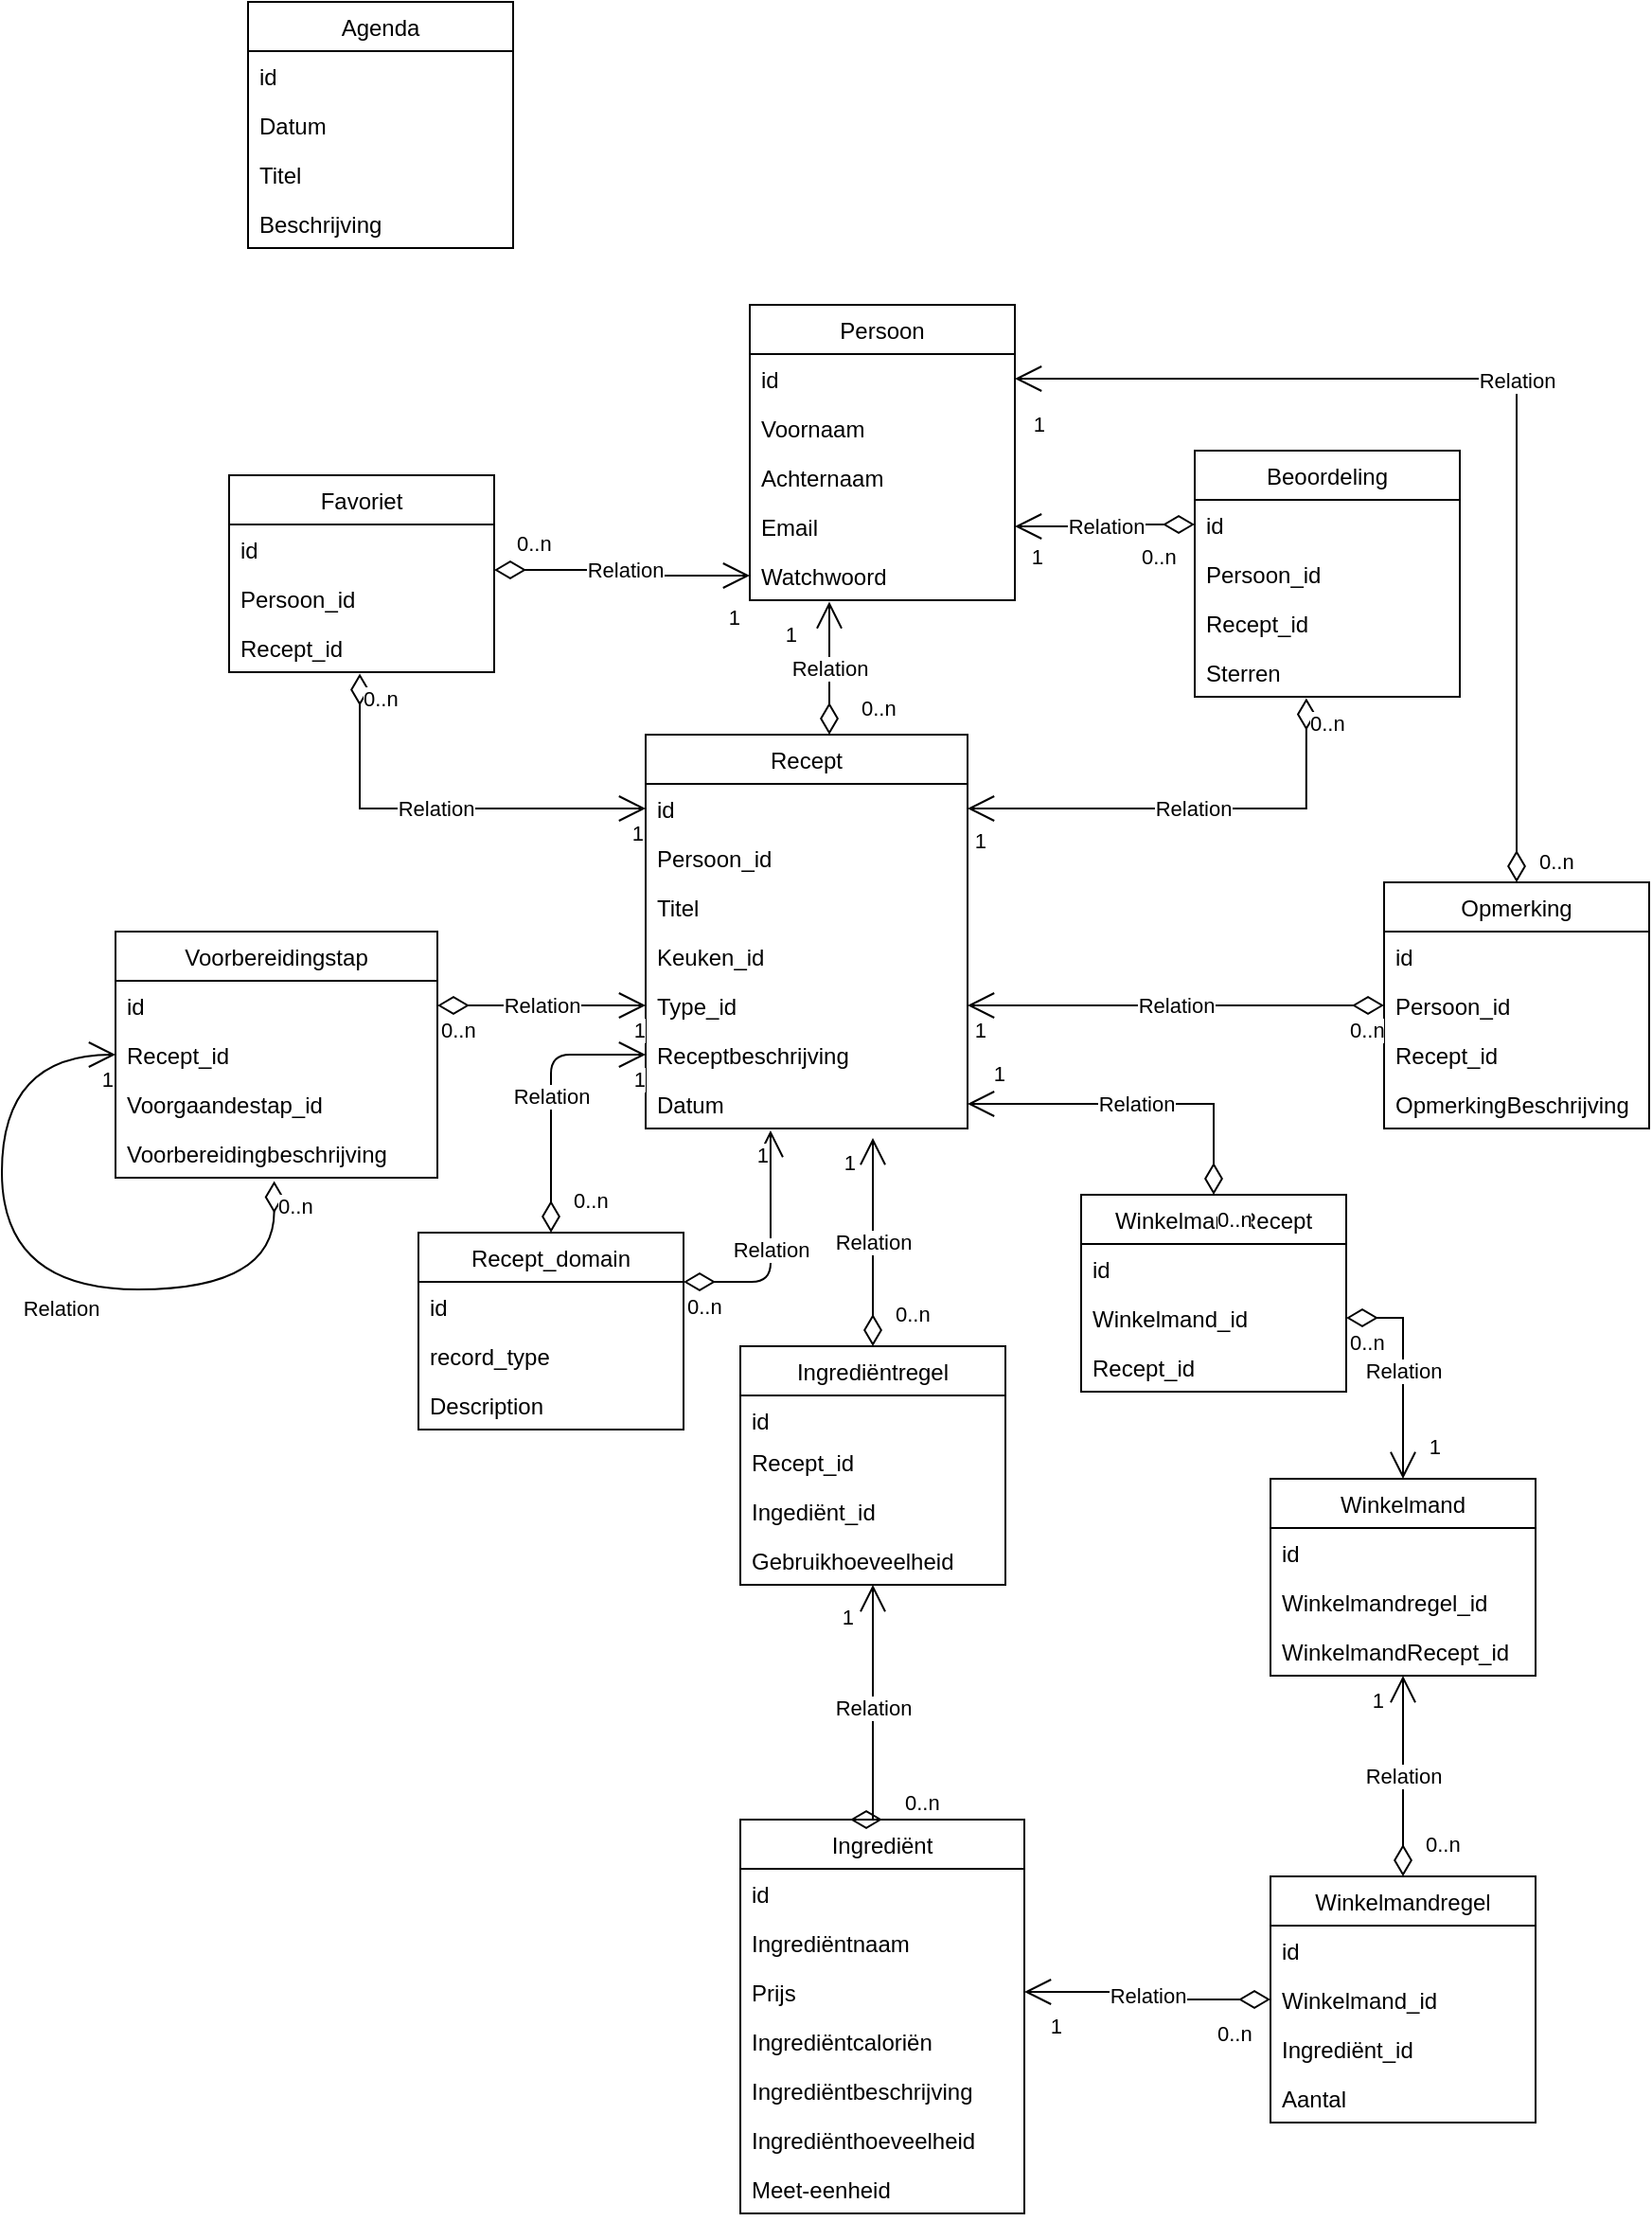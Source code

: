 <mxfile>
    <diagram id="TG9gh6BMndL7zRunYh2I" name="Page-1">
        <mxGraphModel dx="1682" dy="1671" grid="1" gridSize="10" guides="1" tooltips="1" connect="1" arrows="1" fold="1" page="1" pageScale="1" pageWidth="850" pageHeight="1100" background="none" math="0" shadow="0">
            <root>
                <mxCell id="0"/>
                <mxCell id="1" parent="0"/>
                <mxCell id="20" value="Recept" style="swimlane;fontStyle=0;childLayout=stackLayout;horizontal=1;startSize=26;fillColor=none;horizontalStack=0;resizeParent=1;resizeParentMax=0;resizeLast=0;collapsible=1;marginBottom=0;rounded=0;" parent="1" vertex="1">
                    <mxGeometry x="250" y="187" width="170" height="208" as="geometry"/>
                </mxCell>
                <mxCell id="59" value="id" style="text;strokeColor=none;fillColor=none;align=left;verticalAlign=top;spacingLeft=4;spacingRight=4;overflow=hidden;rotatable=0;points=[[0,0.5],[1,0.5]];portConstraint=eastwest;rounded=0;" parent="20" vertex="1">
                    <mxGeometry y="26" width="170" height="26" as="geometry"/>
                </mxCell>
                <mxCell id="64" value="Persoon_id" style="text;strokeColor=none;fillColor=none;align=left;verticalAlign=top;spacingLeft=4;spacingRight=4;overflow=hidden;rotatable=0;points=[[0,0.5],[1,0.5]];portConstraint=eastwest;rounded=0;" parent="20" vertex="1">
                    <mxGeometry y="52" width="170" height="26" as="geometry"/>
                </mxCell>
                <mxCell id="21" value="Titel" style="text;strokeColor=none;fillColor=none;align=left;verticalAlign=top;spacingLeft=4;spacingRight=4;overflow=hidden;rotatable=0;points=[[0,0.5],[1,0.5]];portConstraint=eastwest;rounded=0;" parent="20" vertex="1">
                    <mxGeometry y="78" width="170" height="26" as="geometry"/>
                </mxCell>
                <mxCell id="22" value="Keuken_id" style="text;strokeColor=none;fillColor=none;align=left;verticalAlign=top;spacingLeft=4;spacingRight=4;overflow=hidden;rotatable=0;points=[[0,0.5],[1,0.5]];portConstraint=eastwest;rounded=0;" parent="20" vertex="1">
                    <mxGeometry y="104" width="170" height="26" as="geometry"/>
                </mxCell>
                <mxCell id="23" value="Type_id" style="text;strokeColor=none;fillColor=none;align=left;verticalAlign=top;spacingLeft=4;spacingRight=4;overflow=hidden;rotatable=0;points=[[0,0.5],[1,0.5]];portConstraint=eastwest;rounded=0;" parent="20" vertex="1">
                    <mxGeometry y="130" width="170" height="26" as="geometry"/>
                </mxCell>
                <mxCell id="24" value="Receptbeschrijving" style="text;strokeColor=none;fillColor=none;align=left;verticalAlign=top;spacingLeft=4;spacingRight=4;overflow=hidden;rotatable=0;points=[[0,0.5],[1,0.5]];portConstraint=eastwest;rounded=0;" parent="20" vertex="1">
                    <mxGeometry y="156" width="170" height="26" as="geometry"/>
                </mxCell>
                <mxCell id="87" value="Datum" style="text;strokeColor=none;fillColor=none;align=left;verticalAlign=top;spacingLeft=4;spacingRight=4;overflow=hidden;rotatable=0;points=[[0,0.5],[1,0.5]];portConstraint=eastwest;rounded=0;" parent="20" vertex="1">
                    <mxGeometry y="182" width="170" height="26" as="geometry"/>
                </mxCell>
                <mxCell id="55" value="Agenda" style="swimlane;fontStyle=0;childLayout=stackLayout;horizontal=1;startSize=26;fillColor=none;horizontalStack=0;resizeParent=1;resizeParentMax=0;resizeLast=0;collapsible=1;marginBottom=0;rounded=0;" parent="1" vertex="1">
                    <mxGeometry x="40" y="-200" width="140" height="130" as="geometry"/>
                </mxCell>
                <mxCell id="76" value="id&#10;" style="text;strokeColor=none;fillColor=none;align=left;verticalAlign=top;spacingLeft=4;spacingRight=4;overflow=hidden;rotatable=0;points=[[0,0.5],[1,0.5]];portConstraint=eastwest;rounded=0;" parent="55" vertex="1">
                    <mxGeometry y="26" width="140" height="26" as="geometry"/>
                </mxCell>
                <mxCell id="56" value="Datum" style="text;strokeColor=none;fillColor=none;align=left;verticalAlign=top;spacingLeft=4;spacingRight=4;overflow=hidden;rotatable=0;points=[[0,0.5],[1,0.5]];portConstraint=eastwest;rounded=0;" parent="55" vertex="1">
                    <mxGeometry y="52" width="140" height="26" as="geometry"/>
                </mxCell>
                <mxCell id="57" value="Titel" style="text;strokeColor=none;fillColor=none;align=left;verticalAlign=top;spacingLeft=4;spacingRight=4;overflow=hidden;rotatable=0;points=[[0,0.5],[1,0.5]];portConstraint=eastwest;rounded=0;" parent="55" vertex="1">
                    <mxGeometry y="78" width="140" height="26" as="geometry"/>
                </mxCell>
                <mxCell id="58" value="Beschrijving" style="text;strokeColor=none;fillColor=none;align=left;verticalAlign=top;spacingLeft=4;spacingRight=4;overflow=hidden;rotatable=0;points=[[0,0.5],[1,0.5]];portConstraint=eastwest;rounded=0;" parent="55" vertex="1">
                    <mxGeometry y="104" width="140" height="26" as="geometry"/>
                </mxCell>
                <mxCell id="70" value="Persoon" style="swimlane;fontStyle=0;childLayout=stackLayout;horizontal=1;startSize=26;fillColor=none;horizontalStack=0;resizeParent=1;resizeParentMax=0;resizeLast=0;collapsible=1;marginBottom=0;rounded=0;" parent="1" vertex="1">
                    <mxGeometry x="305" y="-40" width="140" height="156" as="geometry"/>
                </mxCell>
                <mxCell id="71" value="id" style="text;strokeColor=none;fillColor=none;align=left;verticalAlign=top;spacingLeft=4;spacingRight=4;overflow=hidden;rotatable=0;points=[[0,0.5],[1,0.5]];portConstraint=eastwest;rounded=0;" parent="70" vertex="1">
                    <mxGeometry y="26" width="140" height="26" as="geometry"/>
                </mxCell>
                <mxCell id="72" value="Voornaam" style="text;strokeColor=none;fillColor=none;align=left;verticalAlign=top;spacingLeft=4;spacingRight=4;overflow=hidden;rotatable=0;points=[[0,0.5],[1,0.5]];portConstraint=eastwest;rounded=0;" parent="70" vertex="1">
                    <mxGeometry y="52" width="140" height="26" as="geometry"/>
                </mxCell>
                <mxCell id="73" value="Achternaam" style="text;strokeColor=none;fillColor=none;align=left;verticalAlign=top;spacingLeft=4;spacingRight=4;overflow=hidden;rotatable=0;points=[[0,0.5],[1,0.5]];portConstraint=eastwest;rounded=0;" parent="70" vertex="1">
                    <mxGeometry y="78" width="140" height="26" as="geometry"/>
                </mxCell>
                <mxCell id="74" value="Email" style="text;strokeColor=none;fillColor=none;align=left;verticalAlign=top;spacingLeft=4;spacingRight=4;overflow=hidden;rotatable=0;points=[[0,0.5],[1,0.5]];portConstraint=eastwest;rounded=0;" parent="70" vertex="1">
                    <mxGeometry y="104" width="140" height="26" as="geometry"/>
                </mxCell>
                <mxCell id="75" value="Watchwoord" style="text;strokeColor=none;fillColor=none;align=left;verticalAlign=top;spacingLeft=4;spacingRight=4;overflow=hidden;rotatable=0;points=[[0,0.5],[1,0.5]];portConstraint=eastwest;rounded=0;" parent="70" vertex="1">
                    <mxGeometry y="130" width="140" height="26" as="geometry"/>
                </mxCell>
                <mxCell id="77" value="Opmerking" style="swimlane;fontStyle=0;childLayout=stackLayout;horizontal=1;startSize=26;fillColor=none;horizontalStack=0;resizeParent=1;resizeParentMax=0;resizeLast=0;collapsible=1;marginBottom=0;rounded=0;" parent="1" vertex="1">
                    <mxGeometry x="640" y="265" width="140" height="130" as="geometry"/>
                </mxCell>
                <mxCell id="78" value="id" style="text;strokeColor=none;fillColor=none;align=left;verticalAlign=top;spacingLeft=4;spacingRight=4;overflow=hidden;rotatable=0;points=[[0,0.5],[1,0.5]];portConstraint=eastwest;rounded=0;" parent="77" vertex="1">
                    <mxGeometry y="26" width="140" height="26" as="geometry"/>
                </mxCell>
                <mxCell id="79" value="Persoon_id" style="text;align=left;verticalAlign=top;spacingLeft=4;spacingRight=4;overflow=hidden;rotatable=0;points=[[0,0.5],[1,0.5]];portConstraint=eastwest;rounded=0;" parent="77" vertex="1">
                    <mxGeometry y="52" width="140" height="26" as="geometry"/>
                </mxCell>
                <mxCell id="111" value="Recept_id" style="text;align=left;verticalAlign=top;spacingLeft=4;spacingRight=4;overflow=hidden;rotatable=0;points=[[0,0.5],[1,0.5]];portConstraint=eastwest;rounded=0;" parent="77" vertex="1">
                    <mxGeometry y="78" width="140" height="26" as="geometry"/>
                </mxCell>
                <mxCell id="80" value="OpmerkingBeschrijving" style="text;strokeColor=none;fillColor=none;align=left;verticalAlign=top;spacingLeft=4;spacingRight=4;overflow=hidden;rotatable=0;points=[[0,0.5],[1,0.5]];portConstraint=eastwest;rounded=0;" parent="77" vertex="1">
                    <mxGeometry y="104" width="140" height="26" as="geometry"/>
                </mxCell>
                <mxCell id="81" value="Relation" style="endArrow=open;html=1;endSize=12;startArrow=diamondThin;startSize=14;startFill=0;edgeStyle=orthogonalEdgeStyle;entryX=1;entryY=0.5;entryDx=0;entryDy=0;exitX=0;exitY=0.5;exitDx=0;exitDy=0;rounded=0;" parent="1" source="79" target="23" edge="1">
                    <mxGeometry relative="1" as="geometry">
                        <mxPoint x="520" y="667" as="sourcePoint"/>
                        <mxPoint x="500" y="460" as="targetPoint"/>
                    </mxGeometry>
                </mxCell>
                <mxCell id="82" value="0..n" style="edgeLabel;resizable=0;html=1;align=left;verticalAlign=top;rounded=0;" parent="81" connectable="0" vertex="1">
                    <mxGeometry x="-1" relative="1" as="geometry">
                        <mxPoint x="-20" as="offset"/>
                    </mxGeometry>
                </mxCell>
                <mxCell id="83" value="1" style="edgeLabel;resizable=0;html=1;align=right;verticalAlign=top;rounded=0;" parent="81" connectable="0" vertex="1">
                    <mxGeometry x="1" relative="1" as="geometry">
                        <mxPoint x="10" as="offset"/>
                    </mxGeometry>
                </mxCell>
                <mxCell id="93" value="Ingrediënt" style="swimlane;fontStyle=0;childLayout=stackLayout;horizontal=1;startSize=26;fillColor=none;horizontalStack=0;resizeParent=1;resizeParentMax=0;resizeLast=0;collapsible=1;marginBottom=0;rounded=0;" parent="1" vertex="1">
                    <mxGeometry x="300" y="760" width="150" height="208" as="geometry"/>
                </mxCell>
                <mxCell id="94" value="id" style="text;strokeColor=none;fillColor=none;align=left;verticalAlign=top;spacingLeft=4;spacingRight=4;overflow=hidden;rotatable=0;points=[[0,0.5],[1,0.5]];portConstraint=eastwest;rounded=0;" parent="93" vertex="1">
                    <mxGeometry y="26" width="150" height="26" as="geometry"/>
                </mxCell>
                <mxCell id="95" value="Ingrediëntnaam" style="text;strokeColor=none;fillColor=none;align=left;verticalAlign=top;spacingLeft=4;spacingRight=4;overflow=hidden;rotatable=0;points=[[0,0.5],[1,0.5]];portConstraint=eastwest;rounded=0;" parent="93" vertex="1">
                    <mxGeometry y="52" width="150" height="26" as="geometry"/>
                </mxCell>
                <mxCell id="96" value="Prijs" style="text;strokeColor=none;fillColor=none;align=left;verticalAlign=top;spacingLeft=4;spacingRight=4;overflow=hidden;rotatable=0;points=[[0,0.5],[1,0.5]];portConstraint=eastwest;rounded=0;" parent="93" vertex="1">
                    <mxGeometry y="78" width="150" height="26" as="geometry"/>
                </mxCell>
                <mxCell id="121" value="Ingrediëntcaloriën" style="text;strokeColor=none;fillColor=none;align=left;verticalAlign=top;spacingLeft=4;spacingRight=4;overflow=hidden;rotatable=0;points=[[0,0.5],[1,0.5]];portConstraint=eastwest;rounded=0;" parent="93" vertex="1">
                    <mxGeometry y="104" width="150" height="26" as="geometry"/>
                </mxCell>
                <mxCell id="122" value="Ingrediëntbeschrijving" style="text;strokeColor=none;fillColor=none;align=left;verticalAlign=top;spacingLeft=4;spacingRight=4;overflow=hidden;rotatable=0;points=[[0,0.5],[1,0.5]];portConstraint=eastwest;rounded=0;" parent="93" vertex="1">
                    <mxGeometry y="130" width="150" height="26" as="geometry"/>
                </mxCell>
                <mxCell id="143" value="Ingrediënthoeveelheid" style="text;strokeColor=none;fillColor=none;align=left;verticalAlign=top;spacingLeft=4;spacingRight=4;overflow=hidden;rotatable=0;points=[[0,0.5],[1,0.5]];portConstraint=eastwest;rounded=0;" parent="93" vertex="1">
                    <mxGeometry y="156" width="150" height="26" as="geometry"/>
                </mxCell>
                <mxCell id="144" value="Meet-eenheid" style="text;strokeColor=none;fillColor=none;align=left;verticalAlign=top;spacingLeft=4;spacingRight=4;overflow=hidden;rotatable=0;points=[[0,0.5],[1,0.5]];portConstraint=eastwest;rounded=0;" parent="93" vertex="1">
                    <mxGeometry y="182" width="150" height="26" as="geometry"/>
                </mxCell>
                <mxCell id="97" value="Ingrediëntregel" style="swimlane;fontStyle=0;childLayout=stackLayout;horizontal=1;startSize=26;fillColor=none;horizontalStack=0;resizeParent=1;resizeParentMax=0;resizeLast=0;collapsible=1;marginBottom=0;rounded=0;" parent="1" vertex="1">
                    <mxGeometry x="300" y="510" width="140" height="126" as="geometry"/>
                </mxCell>
                <mxCell id="98" value="id" style="text;strokeColor=none;fillColor=none;align=left;verticalAlign=top;spacingLeft=4;spacingRight=4;overflow=hidden;rotatable=0;points=[[0,0.5],[1,0.5]];portConstraint=eastwest;rounded=0;" parent="97" vertex="1">
                    <mxGeometry y="26" width="140" height="22" as="geometry"/>
                </mxCell>
                <mxCell id="99" value="Recept_id" style="text;strokeColor=none;fillColor=none;align=left;verticalAlign=top;spacingLeft=4;spacingRight=4;overflow=hidden;rotatable=0;points=[[0,0.5],[1,0.5]];portConstraint=eastwest;rounded=0;" parent="97" vertex="1">
                    <mxGeometry y="48" width="140" height="26" as="geometry"/>
                </mxCell>
                <mxCell id="100" value="Ingediënt_id" style="text;strokeColor=none;fillColor=none;align=left;verticalAlign=top;spacingLeft=4;spacingRight=4;overflow=hidden;rotatable=0;points=[[0,0.5],[1,0.5]];portConstraint=eastwest;rounded=0;" parent="97" vertex="1">
                    <mxGeometry y="74" width="140" height="26" as="geometry"/>
                </mxCell>
                <mxCell id="120" value="Gebruikhoeveelheid" style="text;strokeColor=none;fillColor=none;align=left;verticalAlign=top;spacingLeft=4;spacingRight=4;overflow=hidden;rotatable=0;points=[[0,0.5],[1,0.5]];portConstraint=eastwest;rounded=0;" parent="97" vertex="1">
                    <mxGeometry y="100" width="140" height="26" as="geometry"/>
                </mxCell>
                <mxCell id="108" value="Relation" style="endArrow=open;html=1;endSize=12;startArrow=diamondThin;startSize=14;startFill=0;edgeStyle=orthogonalEdgeStyle;exitX=0.5;exitY=0;exitDx=0;exitDy=0;entryX=1;entryY=0.5;entryDx=0;entryDy=0;rounded=0;" parent="1" source="77" target="71" edge="1">
                    <mxGeometry relative="1" as="geometry">
                        <mxPoint x="610" y="447" as="sourcePoint"/>
                        <mxPoint x="425" y="50" as="targetPoint"/>
                        <Array as="points">
                            <mxPoint x="710" y="-1"/>
                        </Array>
                    </mxGeometry>
                </mxCell>
                <mxCell id="109" value="0..n" style="edgeLabel;resizable=0;html=1;align=left;verticalAlign=top;rounded=0;" parent="108" connectable="0" vertex="1">
                    <mxGeometry x="-1" relative="1" as="geometry">
                        <mxPoint x="10" y="-24" as="offset"/>
                    </mxGeometry>
                </mxCell>
                <mxCell id="110" value="1" style="edgeLabel;resizable=0;html=1;align=right;verticalAlign=top;rounded=0;" parent="108" connectable="0" vertex="1">
                    <mxGeometry x="1" relative="1" as="geometry">
                        <mxPoint x="16" y="11" as="offset"/>
                    </mxGeometry>
                </mxCell>
                <mxCell id="112" value="Relation" style="endArrow=open;html=1;endSize=12;startArrow=diamondThin;startSize=14;startFill=0;edgeStyle=orthogonalEdgeStyle;exitX=0.5;exitY=0;exitDx=0;exitDy=0;rounded=0;" parent="1" source="97" edge="1">
                    <mxGeometry relative="1" as="geometry">
                        <mxPoint x="340" y="647" as="sourcePoint"/>
                        <mxPoint x="370" y="400" as="targetPoint"/>
                    </mxGeometry>
                </mxCell>
                <mxCell id="113" value="0..n" style="edgeLabel;resizable=0;html=1;align=left;verticalAlign=top;rounded=0;" parent="112" connectable="0" vertex="1">
                    <mxGeometry x="-1" relative="1" as="geometry">
                        <mxPoint x="10" y="-30" as="offset"/>
                    </mxGeometry>
                </mxCell>
                <mxCell id="114" value="1" style="edgeLabel;resizable=0;html=1;align=right;verticalAlign=top;rounded=0;" parent="112" connectable="0" vertex="1">
                    <mxGeometry x="1" relative="1" as="geometry">
                        <mxPoint x="-9" as="offset"/>
                    </mxGeometry>
                </mxCell>
                <mxCell id="123" value="Voorbereidingstap" style="swimlane;fontStyle=0;childLayout=stackLayout;horizontal=1;startSize=26;fillColor=none;horizontalStack=0;resizeParent=1;resizeParentMax=0;resizeLast=0;collapsible=1;marginBottom=0;rounded=0;" parent="1" vertex="1">
                    <mxGeometry x="-30" y="291" width="170" height="130" as="geometry"/>
                </mxCell>
                <mxCell id="124" value="id" style="text;strokeColor=none;fillColor=none;align=left;verticalAlign=top;spacingLeft=4;spacingRight=4;overflow=hidden;rotatable=0;points=[[0,0.5],[1,0.5]];portConstraint=eastwest;rounded=0;" parent="123" vertex="1">
                    <mxGeometry y="26" width="170" height="26" as="geometry"/>
                </mxCell>
                <mxCell id="125" value="Recept_id" style="text;strokeColor=none;fillColor=none;align=left;verticalAlign=top;spacingLeft=4;spacingRight=4;overflow=hidden;rotatable=0;points=[[0,0.5],[1,0.5]];portConstraint=eastwest;rounded=0;" parent="123" vertex="1">
                    <mxGeometry y="52" width="170" height="26" as="geometry"/>
                </mxCell>
                <mxCell id="126" value="Voorgaandestap_id" style="text;strokeColor=none;fillColor=none;align=left;verticalAlign=top;spacingLeft=4;spacingRight=4;overflow=hidden;rotatable=0;points=[[0,0.5],[1,0.5]];portConstraint=eastwest;rounded=0;" parent="123" vertex="1">
                    <mxGeometry y="78" width="170" height="26" as="geometry"/>
                </mxCell>
                <mxCell id="127" value="Voorbereidingbeschrijving" style="text;strokeColor=none;fillColor=none;align=left;verticalAlign=top;spacingLeft=4;spacingRight=4;overflow=hidden;rotatable=0;points=[[0,0.5],[1,0.5]];portConstraint=eastwest;rounded=0;" parent="123" vertex="1">
                    <mxGeometry y="104" width="170" height="26" as="geometry"/>
                </mxCell>
                <mxCell id="128" value="Relation" style="endArrow=open;html=1;endSize=12;startArrow=diamondThin;startSize=14;startFill=0;edgeStyle=orthogonalEdgeStyle;exitX=0.493;exitY=1.067;exitDx=0;exitDy=0;exitPerimeter=0;entryX=0;entryY=0.5;entryDx=0;entryDy=0;curved=1;rounded=0;" parent="123" source="127" target="125" edge="1">
                    <mxGeometry x="-0.115" y="10" relative="1" as="geometry">
                        <mxPoint x="70" y="210" as="sourcePoint"/>
                        <mxPoint x="20" y="170" as="targetPoint"/>
                        <Array as="points">
                            <mxPoint x="84" y="189"/>
                            <mxPoint x="-60" y="189"/>
                            <mxPoint x="-60" y="65"/>
                        </Array>
                        <mxPoint as="offset"/>
                    </mxGeometry>
                </mxCell>
                <mxCell id="129" value="0..n" style="edgeLabel;resizable=0;html=1;align=left;verticalAlign=top;rounded=0;" parent="128" connectable="0" vertex="1">
                    <mxGeometry x="-1" relative="1" as="geometry"/>
                </mxCell>
                <mxCell id="130" value="1" style="edgeLabel;resizable=0;html=1;align=right;verticalAlign=top;rounded=0;" parent="128" connectable="0" vertex="1">
                    <mxGeometry x="1" relative="1" as="geometry"/>
                </mxCell>
                <mxCell id="131" value="Relation" style="endArrow=open;html=1;endSize=12;startArrow=diamondThin;startSize=14;startFill=0;edgeStyle=orthogonalEdgeStyle;entryX=0;entryY=0.5;entryDx=0;entryDy=0;exitX=1;exitY=0.5;exitDx=0;exitDy=0;rounded=0;" parent="1" source="124" target="23" edge="1">
                    <mxGeometry relative="1" as="geometry">
                        <mxPoint x="180" y="330" as="sourcePoint"/>
                        <mxPoint x="180" y="600" as="targetPoint"/>
                        <Array as="points"/>
                    </mxGeometry>
                </mxCell>
                <mxCell id="132" value="0..n" style="edgeLabel;resizable=0;html=1;align=left;verticalAlign=top;rounded=0;" parent="131" connectable="0" vertex="1">
                    <mxGeometry x="-1" relative="1" as="geometry"/>
                </mxCell>
                <mxCell id="133" value="1" style="edgeLabel;resizable=0;html=1;align=right;verticalAlign=top;rounded=0;" parent="131" connectable="0" vertex="1">
                    <mxGeometry x="1" relative="1" as="geometry"/>
                </mxCell>
                <mxCell id="152" value="Favoriet" style="swimlane;fontStyle=0;childLayout=stackLayout;horizontal=1;startSize=26;fillColor=none;horizontalStack=0;resizeParent=1;resizeParentMax=0;resizeLast=0;collapsible=1;marginBottom=0;rounded=0;" parent="1" vertex="1">
                    <mxGeometry x="30" y="50" width="140" height="104" as="geometry"/>
                </mxCell>
                <mxCell id="153" value="id" style="text;strokeColor=none;fillColor=none;align=left;verticalAlign=top;spacingLeft=4;spacingRight=4;overflow=hidden;rotatable=0;points=[[0,0.5],[1,0.5]];portConstraint=eastwest;rounded=0;" parent="152" vertex="1">
                    <mxGeometry y="26" width="140" height="26" as="geometry"/>
                </mxCell>
                <mxCell id="154" value="Persoon_id" style="text;strokeColor=none;fillColor=none;align=left;verticalAlign=top;spacingLeft=4;spacingRight=4;overflow=hidden;rotatable=0;points=[[0,0.5],[1,0.5]];portConstraint=eastwest;rounded=0;" parent="152" vertex="1">
                    <mxGeometry y="52" width="140" height="26" as="geometry"/>
                </mxCell>
                <mxCell id="155" value="Recept_id" style="text;strokeColor=none;fillColor=none;align=left;verticalAlign=top;spacingLeft=4;spacingRight=4;overflow=hidden;rotatable=0;points=[[0,0.5],[1,0.5]];portConstraint=eastwest;rounded=0;" parent="152" vertex="1">
                    <mxGeometry y="78" width="140" height="26" as="geometry"/>
                </mxCell>
                <mxCell id="156" value="Relation" style="endArrow=open;html=1;endSize=12;startArrow=diamondThin;startSize=14;startFill=0;edgeStyle=orthogonalEdgeStyle;entryX=0;entryY=0.5;entryDx=0;entryDy=0;rounded=0;" parent="1" target="75" edge="1">
                    <mxGeometry relative="1" as="geometry">
                        <mxPoint x="170" y="100" as="sourcePoint"/>
                        <mxPoint x="210" y="150" as="targetPoint"/>
                        <Array as="points">
                            <mxPoint x="240" y="100"/>
                            <mxPoint x="240" y="103"/>
                        </Array>
                    </mxGeometry>
                </mxCell>
                <mxCell id="157" value="0..n" style="edgeLabel;resizable=0;html=1;align=left;verticalAlign=top;rounded=0;" parent="156" connectable="0" vertex="1">
                    <mxGeometry x="-1" relative="1" as="geometry">
                        <mxPoint x="10" y="-27" as="offset"/>
                    </mxGeometry>
                </mxCell>
                <mxCell id="158" value="1" style="edgeLabel;resizable=0;html=1;align=right;verticalAlign=top;rounded=0;" parent="156" connectable="0" vertex="1">
                    <mxGeometry x="1" relative="1" as="geometry">
                        <mxPoint x="-5" y="9" as="offset"/>
                    </mxGeometry>
                </mxCell>
                <mxCell id="164" value="Relation" style="endArrow=open;html=1;endSize=12;startArrow=diamondThin;startSize=14;startFill=0;edgeStyle=orthogonalEdgeStyle;entryX=0;entryY=0.5;entryDx=0;entryDy=0;exitX=0.493;exitY=1.029;exitDx=0;exitDy=0;exitPerimeter=0;rounded=0;" parent="1" source="155" target="59" edge="1">
                    <mxGeometry relative="1" as="geometry">
                        <mxPoint x="70" y="190" as="sourcePoint"/>
                        <mxPoint x="230" y="190" as="targetPoint"/>
                    </mxGeometry>
                </mxCell>
                <mxCell id="165" value="0..n" style="edgeLabel;resizable=0;html=1;align=left;verticalAlign=top;rounded=0;" parent="164" connectable="0" vertex="1">
                    <mxGeometry x="-1" relative="1" as="geometry"/>
                </mxCell>
                <mxCell id="166" value="1" style="edgeLabel;resizable=0;html=1;align=right;verticalAlign=top;rounded=0;" parent="164" connectable="0" vertex="1">
                    <mxGeometry x="1" relative="1" as="geometry"/>
                </mxCell>
                <mxCell id="167" value="Beoordeling" style="swimlane;fontStyle=0;childLayout=stackLayout;horizontal=1;startSize=26;fillColor=none;horizontalStack=0;resizeParent=1;resizeParentMax=0;resizeLast=0;collapsible=1;marginBottom=0;rounded=0;" parent="1" vertex="1">
                    <mxGeometry x="540" y="37" width="140" height="130" as="geometry"/>
                </mxCell>
                <mxCell id="168" value="id" style="text;strokeColor=none;fillColor=none;align=left;verticalAlign=top;spacingLeft=4;spacingRight=4;overflow=hidden;rotatable=0;points=[[0,0.5],[1,0.5]];portConstraint=eastwest;rounded=0;" parent="167" vertex="1">
                    <mxGeometry y="26" width="140" height="26" as="geometry"/>
                </mxCell>
                <mxCell id="169" value="Persoon_id" style="text;strokeColor=none;fillColor=none;align=left;verticalAlign=top;spacingLeft=4;spacingRight=4;overflow=hidden;rotatable=0;points=[[0,0.5],[1,0.5]];portConstraint=eastwest;rounded=0;" parent="167" vertex="1">
                    <mxGeometry y="52" width="140" height="26" as="geometry"/>
                </mxCell>
                <mxCell id="170" value="Recept_id" style="text;strokeColor=none;fillColor=none;align=left;verticalAlign=top;spacingLeft=4;spacingRight=4;overflow=hidden;rotatable=0;points=[[0,0.5],[1,0.5]];portConstraint=eastwest;rounded=0;" parent="167" vertex="1">
                    <mxGeometry y="78" width="140" height="26" as="geometry"/>
                </mxCell>
                <mxCell id="171" value="Sterren" style="text;strokeColor=none;fillColor=none;align=left;verticalAlign=top;spacingLeft=4;spacingRight=4;overflow=hidden;rotatable=0;points=[[0,0.5],[1,0.5]];portConstraint=eastwest;rounded=0;" parent="167" vertex="1">
                    <mxGeometry y="104" width="140" height="26" as="geometry"/>
                </mxCell>
                <mxCell id="177" value="Relation" style="endArrow=open;html=1;endSize=12;startArrow=diamondThin;startSize=14;startFill=0;edgeStyle=orthogonalEdgeStyle;entryX=0.3;entryY=1.029;entryDx=0;entryDy=0;entryPerimeter=0;rounded=0;" parent="1" source="20" target="75" edge="1">
                    <mxGeometry relative="1" as="geometry">
                        <mxPoint x="450" y="160" as="sourcePoint"/>
                        <mxPoint x="365" y="190" as="targetPoint"/>
                        <Array as="points">
                            <mxPoint x="347" y="170"/>
                            <mxPoint x="347" y="170"/>
                        </Array>
                    </mxGeometry>
                </mxCell>
                <mxCell id="178" value="0..n" style="edgeLabel;resizable=0;html=1;align=left;verticalAlign=top;rounded=0;" parent="177" connectable="0" vertex="1">
                    <mxGeometry x="-1" relative="1" as="geometry">
                        <mxPoint x="15" y="-27" as="offset"/>
                    </mxGeometry>
                </mxCell>
                <mxCell id="179" value="1" style="edgeLabel;resizable=0;html=1;align=right;verticalAlign=top;rounded=0;" parent="177" connectable="0" vertex="1">
                    <mxGeometry x="1" relative="1" as="geometry">
                        <mxPoint x="-17" y="4" as="offset"/>
                    </mxGeometry>
                </mxCell>
                <mxCell id="182" value="Relation" style="endArrow=open;html=1;endSize=12;startArrow=diamondThin;startSize=14;startFill=0;edgeStyle=orthogonalEdgeStyle;entryX=1;entryY=0.5;entryDx=0;entryDy=0;exitX=0;exitY=0.5;exitDx=0;exitDy=0;rounded=0;" parent="1" source="168" target="74" edge="1">
                    <mxGeometry relative="1" as="geometry">
                        <mxPoint x="480" y="120" as="sourcePoint"/>
                        <mxPoint x="605" y="70" as="targetPoint"/>
                    </mxGeometry>
                </mxCell>
                <mxCell id="183" value="0..n" style="edgeLabel;resizable=0;html=1;align=left;verticalAlign=top;rounded=0;" parent="182" connectable="0" vertex="1">
                    <mxGeometry x="-1" relative="1" as="geometry">
                        <mxPoint x="-30" y="4" as="offset"/>
                    </mxGeometry>
                </mxCell>
                <mxCell id="184" value="1" style="edgeLabel;resizable=0;html=1;align=right;verticalAlign=top;rounded=0;" parent="182" connectable="0" vertex="1">
                    <mxGeometry x="1" relative="1" as="geometry">
                        <mxPoint x="15" y="3" as="offset"/>
                    </mxGeometry>
                </mxCell>
                <mxCell id="185" value="Relation" style="endArrow=open;html=1;endSize=12;startArrow=diamondThin;startSize=14;startFill=0;edgeStyle=orthogonalEdgeStyle;exitX=0.421;exitY=1.029;exitDx=0;exitDy=0;exitPerimeter=0;entryX=1;entryY=0.5;entryDx=0;entryDy=0;rounded=0;" parent="1" source="171" target="59" edge="1">
                    <mxGeometry relative="1" as="geometry">
                        <mxPoint x="560" y="230" as="sourcePoint"/>
                        <mxPoint x="720" y="230" as="targetPoint"/>
                    </mxGeometry>
                </mxCell>
                <mxCell id="186" value="0..n" style="edgeLabel;resizable=0;html=1;align=left;verticalAlign=top;rounded=0;" parent="185" connectable="0" vertex="1">
                    <mxGeometry x="-1" relative="1" as="geometry"/>
                </mxCell>
                <mxCell id="187" value="1" style="edgeLabel;resizable=0;html=1;align=right;verticalAlign=top;rounded=0;" parent="185" connectable="0" vertex="1">
                    <mxGeometry x="1" relative="1" as="geometry">
                        <mxPoint x="10" y="4" as="offset"/>
                    </mxGeometry>
                </mxCell>
                <mxCell id="196" value="Winkelmand" style="swimlane;fontStyle=0;childLayout=stackLayout;horizontal=1;startSize=26;fillColor=none;horizontalStack=0;resizeParent=1;resizeParentMax=0;resizeLast=0;collapsible=1;marginBottom=0;rounded=0;" parent="1" vertex="1">
                    <mxGeometry x="580" y="580" width="140" height="104" as="geometry"/>
                </mxCell>
                <mxCell id="197" value="id" style="text;strokeColor=none;fillColor=none;align=left;verticalAlign=top;spacingLeft=4;spacingRight=4;overflow=hidden;rotatable=0;points=[[0,0.5],[1,0.5]];portConstraint=eastwest;rounded=0;" parent="196" vertex="1">
                    <mxGeometry y="26" width="140" height="26" as="geometry"/>
                </mxCell>
                <mxCell id="198" value="Winkelmandregel_id" style="text;strokeColor=none;fillColor=none;align=left;verticalAlign=top;spacingLeft=4;spacingRight=4;overflow=hidden;rotatable=0;points=[[0,0.5],[1,0.5]];portConstraint=eastwest;rounded=0;" parent="196" vertex="1">
                    <mxGeometry y="52" width="140" height="26" as="geometry"/>
                </mxCell>
                <mxCell id="199" value="WinkelmandRecept_id" style="text;strokeColor=none;fillColor=none;align=left;verticalAlign=top;spacingLeft=4;spacingRight=4;overflow=hidden;rotatable=0;points=[[0,0.5],[1,0.5]];portConstraint=eastwest;rounded=0;" parent="196" vertex="1">
                    <mxGeometry y="78" width="140" height="26" as="geometry"/>
                </mxCell>
                <mxCell id="200" value="Winkelmandregel" style="swimlane;fontStyle=0;childLayout=stackLayout;horizontal=1;startSize=26;fillColor=none;horizontalStack=0;resizeParent=1;resizeParentMax=0;resizeLast=0;collapsible=1;marginBottom=0;rounded=0;" parent="1" vertex="1">
                    <mxGeometry x="580" y="790" width="140" height="130" as="geometry"/>
                </mxCell>
                <mxCell id="201" value="id" style="text;strokeColor=none;fillColor=none;align=left;verticalAlign=top;spacingLeft=4;spacingRight=4;overflow=hidden;rotatable=0;points=[[0,0.5],[1,0.5]];portConstraint=eastwest;rounded=0;" parent="200" vertex="1">
                    <mxGeometry y="26" width="140" height="26" as="geometry"/>
                </mxCell>
                <mxCell id="202" value="Winkelmand_id" style="text;strokeColor=none;fillColor=none;align=left;verticalAlign=top;spacingLeft=4;spacingRight=4;overflow=hidden;rotatable=0;points=[[0,0.5],[1,0.5]];portConstraint=eastwest;rounded=0;" parent="200" vertex="1">
                    <mxGeometry y="52" width="140" height="26" as="geometry"/>
                </mxCell>
                <mxCell id="203" value="Ingrediënt_id" style="text;strokeColor=none;fillColor=none;align=left;verticalAlign=top;spacingLeft=4;spacingRight=4;overflow=hidden;rotatable=0;points=[[0,0.5],[1,0.5]];portConstraint=eastwest;rounded=0;" parent="200" vertex="1">
                    <mxGeometry y="78" width="140" height="26" as="geometry"/>
                </mxCell>
                <mxCell id="204" value="Aantal" style="text;strokeColor=none;fillColor=none;align=left;verticalAlign=top;spacingLeft=4;spacingRight=4;overflow=hidden;rotatable=0;points=[[0,0.5],[1,0.5]];portConstraint=eastwest;rounded=0;" parent="200" vertex="1">
                    <mxGeometry y="104" width="140" height="26" as="geometry"/>
                </mxCell>
                <mxCell id="205" value="Relation" style="endArrow=open;html=1;endSize=12;startArrow=diamondThin;startSize=14;startFill=0;edgeStyle=orthogonalEdgeStyle;exitX=0.5;exitY=0;exitDx=0;exitDy=0;rounded=0;" parent="1" source="93" target="120" edge="1">
                    <mxGeometry relative="1" as="geometry">
                        <mxPoint x="500" y="690" as="sourcePoint"/>
                        <mxPoint x="660" y="690" as="targetPoint"/>
                        <Array as="points">
                            <mxPoint x="370" y="740"/>
                            <mxPoint x="370" y="740"/>
                        </Array>
                    </mxGeometry>
                </mxCell>
                <mxCell id="206" value="0..n" style="edgeLabel;resizable=0;html=1;align=left;verticalAlign=top;rounded=0;" parent="205" connectable="0" vertex="1">
                    <mxGeometry x="-1" relative="1" as="geometry">
                        <mxPoint x="10" y="-22" as="offset"/>
                    </mxGeometry>
                </mxCell>
                <mxCell id="207" value="1" style="edgeLabel;resizable=0;html=1;align=right;verticalAlign=top;rounded=0;" parent="205" connectable="0" vertex="1">
                    <mxGeometry x="1" relative="1" as="geometry">
                        <mxPoint x="-10" y="4" as="offset"/>
                    </mxGeometry>
                </mxCell>
                <mxCell id="208" value="Relation" style="endArrow=open;html=1;endSize=12;startArrow=diamondThin;startSize=14;startFill=0;exitX=0.5;exitY=0;exitDx=0;exitDy=0;rounded=0;" parent="1" source="200" target="199" edge="1">
                    <mxGeometry relative="1" as="geometry">
                        <mxPoint x="640" y="820" as="sourcePoint"/>
                        <mxPoint x="740" y="650" as="targetPoint"/>
                    </mxGeometry>
                </mxCell>
                <mxCell id="209" value="0..n" style="edgeLabel;resizable=0;html=1;align=left;verticalAlign=top;rounded=0;" parent="208" connectable="0" vertex="1">
                    <mxGeometry x="-1" relative="1" as="geometry">
                        <mxPoint x="10" y="-30" as="offset"/>
                    </mxGeometry>
                </mxCell>
                <mxCell id="210" value="1" style="edgeLabel;resizable=0;html=1;align=right;verticalAlign=top;rounded=0;" parent="208" connectable="0" vertex="1">
                    <mxGeometry x="1" relative="1" as="geometry">
                        <mxPoint x="-10" as="offset"/>
                    </mxGeometry>
                </mxCell>
                <mxCell id="215" value="Relation" style="endArrow=open;html=1;endSize=12;startArrow=diamondThin;startSize=14;startFill=0;entryX=1;entryY=0.5;entryDx=0;entryDy=0;exitX=0;exitY=0.5;exitDx=0;exitDy=0;edgeStyle=orthogonalEdgeStyle;rounded=0;" parent="1" source="202" target="96" edge="1">
                    <mxGeometry relative="1" as="geometry">
                        <mxPoint x="520" y="820" as="sourcePoint"/>
                        <mxPoint x="610" y="760" as="targetPoint"/>
                    </mxGeometry>
                </mxCell>
                <mxCell id="216" value="0..n" style="edgeLabel;resizable=0;html=1;align=left;verticalAlign=top;rounded=0;" parent="215" connectable="0" vertex="1">
                    <mxGeometry x="-1" relative="1" as="geometry">
                        <mxPoint x="-30" y="5" as="offset"/>
                    </mxGeometry>
                </mxCell>
                <mxCell id="217" value="1" style="edgeLabel;resizable=0;html=1;align=right;verticalAlign=top;rounded=0;" parent="215" connectable="0" vertex="1">
                    <mxGeometry x="1" relative="1" as="geometry">
                        <mxPoint x="20" y="5" as="offset"/>
                    </mxGeometry>
                </mxCell>
                <mxCell id="218" value="WinkelmandRecept" style="swimlane;fontStyle=0;childLayout=stackLayout;horizontal=1;startSize=26;fillColor=none;horizontalStack=0;resizeParent=1;resizeParentMax=0;resizeLast=0;collapsible=1;marginBottom=0;rounded=0;" parent="1" vertex="1">
                    <mxGeometry x="480" y="430" width="140" height="104" as="geometry"/>
                </mxCell>
                <mxCell id="219" value="id" style="text;strokeColor=none;fillColor=none;align=left;verticalAlign=top;spacingLeft=4;spacingRight=4;overflow=hidden;rotatable=0;points=[[0,0.5],[1,0.5]];portConstraint=eastwest;rounded=0;" parent="218" vertex="1">
                    <mxGeometry y="26" width="140" height="26" as="geometry"/>
                </mxCell>
                <mxCell id="220" value="Winkelmand_id" style="text;strokeColor=none;fillColor=none;align=left;verticalAlign=top;spacingLeft=4;spacingRight=4;overflow=hidden;rotatable=0;points=[[0,0.5],[1,0.5]];portConstraint=eastwest;rounded=0;" parent="218" vertex="1">
                    <mxGeometry y="52" width="140" height="26" as="geometry"/>
                </mxCell>
                <mxCell id="221" value="Recept_id" style="text;strokeColor=none;fillColor=none;align=left;verticalAlign=top;spacingLeft=4;spacingRight=4;overflow=hidden;rotatable=0;points=[[0,0.5],[1,0.5]];portConstraint=eastwest;rounded=0;" parent="218" vertex="1">
                    <mxGeometry y="78" width="140" height="26" as="geometry"/>
                </mxCell>
                <mxCell id="222" value="Relation" style="endArrow=open;html=1;endSize=12;startArrow=diamondThin;startSize=14;startFill=0;edgeStyle=orthogonalEdgeStyle;entryX=1;entryY=0.5;entryDx=0;entryDy=0;rounded=0;exitX=0.5;exitY=0;exitDx=0;exitDy=0;" parent="1" source="218" target="87" edge="1">
                    <mxGeometry relative="1" as="geometry">
                        <mxPoint x="480" y="350" as="sourcePoint"/>
                        <mxPoint x="270" y="570" as="targetPoint"/>
                        <mxPoint as="offset"/>
                    </mxGeometry>
                </mxCell>
                <mxCell id="223" value="0..n" style="edgeLabel;resizable=0;html=1;align=left;verticalAlign=top;rounded=0;" parent="222" connectable="0" vertex="1">
                    <mxGeometry x="-1" relative="1" as="geometry"/>
                </mxCell>
                <mxCell id="224" value="1" style="edgeLabel;resizable=0;html=1;align=right;verticalAlign=top;rounded=0;" parent="222" connectable="0" vertex="1">
                    <mxGeometry x="1" relative="1" as="geometry">
                        <mxPoint x="20" y="-29" as="offset"/>
                    </mxGeometry>
                </mxCell>
                <mxCell id="225" value="Relation" style="endArrow=open;html=1;endSize=12;startArrow=diamondThin;startSize=14;startFill=0;edgeStyle=orthogonalEdgeStyle;exitX=1;exitY=0.5;exitDx=0;exitDy=0;entryX=0.5;entryY=0;entryDx=0;entryDy=0;rounded=0;" parent="1" source="220" target="196" edge="1">
                    <mxGeometry relative="1" as="geometry">
                        <mxPoint x="190" y="710" as="sourcePoint"/>
                        <mxPoint x="350" y="710" as="targetPoint"/>
                    </mxGeometry>
                </mxCell>
                <mxCell id="226" value="0..n" style="edgeLabel;resizable=0;html=1;align=left;verticalAlign=top;rounded=0;" parent="225" connectable="0" vertex="1">
                    <mxGeometry x="-1" relative="1" as="geometry"/>
                </mxCell>
                <mxCell id="227" value="1" style="edgeLabel;resizable=0;html=1;align=right;verticalAlign=top;rounded=0;" parent="225" connectable="0" vertex="1">
                    <mxGeometry x="1" relative="1" as="geometry">
                        <mxPoint x="20" y="-30" as="offset"/>
                    </mxGeometry>
                </mxCell>
                <mxCell id="228" value="Recept_domain" style="swimlane;fontStyle=0;childLayout=stackLayout;horizontal=1;startSize=26;fillColor=none;horizontalStack=0;resizeParent=1;resizeParentMax=0;resizeLast=0;collapsible=1;marginBottom=0;" parent="1" vertex="1">
                    <mxGeometry x="130" y="450" width="140" height="104" as="geometry"/>
                </mxCell>
                <mxCell id="229" value="id" style="text;strokeColor=none;fillColor=none;align=left;verticalAlign=top;spacingLeft=4;spacingRight=4;overflow=hidden;rotatable=0;points=[[0,0.5],[1,0.5]];portConstraint=eastwest;" parent="228" vertex="1">
                    <mxGeometry y="26" width="140" height="26" as="geometry"/>
                </mxCell>
                <mxCell id="230" value="record_type" style="text;strokeColor=none;fillColor=none;align=left;verticalAlign=top;spacingLeft=4;spacingRight=4;overflow=hidden;rotatable=0;points=[[0,0.5],[1,0.5]];portConstraint=eastwest;" parent="228" vertex="1">
                    <mxGeometry y="52" width="140" height="26" as="geometry"/>
                </mxCell>
                <mxCell id="231" value="Description" style="text;strokeColor=none;fillColor=none;align=left;verticalAlign=top;spacingLeft=4;spacingRight=4;overflow=hidden;rotatable=0;points=[[0,0.5],[1,0.5]];portConstraint=eastwest;" parent="228" vertex="1">
                    <mxGeometry y="78" width="140" height="26" as="geometry"/>
                </mxCell>
                <mxCell id="232" value="Relation" style="endArrow=open;html=1;endSize=12;startArrow=diamondThin;startSize=14;startFill=0;edgeStyle=orthogonalEdgeStyle;exitX=1;exitY=0.25;exitDx=0;exitDy=0;entryX=0.388;entryY=1.038;entryDx=0;entryDy=0;entryPerimeter=0;" parent="1" source="228" target="87" edge="1">
                    <mxGeometry relative="1" as="geometry">
                        <mxPoint x="180" y="410" as="sourcePoint"/>
                        <mxPoint x="340" y="410" as="targetPoint"/>
                    </mxGeometry>
                </mxCell>
                <mxCell id="233" value="0..n" style="edgeLabel;resizable=0;html=1;align=left;verticalAlign=top;" parent="232" connectable="0" vertex="1">
                    <mxGeometry x="-1" relative="1" as="geometry"/>
                </mxCell>
                <mxCell id="234" value="1" style="edgeLabel;resizable=0;html=1;align=right;verticalAlign=top;" parent="232" connectable="0" vertex="1">
                    <mxGeometry x="1" relative="1" as="geometry"/>
                </mxCell>
                <mxCell id="235" value="Relation" style="endArrow=open;html=1;endSize=12;startArrow=diamondThin;startSize=14;startFill=0;edgeStyle=orthogonalEdgeStyle;exitX=0.5;exitY=0;exitDx=0;exitDy=0;entryX=0;entryY=0.5;entryDx=0;entryDy=0;" parent="1" source="228" target="24" edge="1">
                    <mxGeometry relative="1" as="geometry">
                        <mxPoint x="180" y="420" as="sourcePoint"/>
                        <mxPoint x="320" y="370" as="targetPoint"/>
                    </mxGeometry>
                </mxCell>
                <mxCell id="236" value="0..n" style="edgeLabel;resizable=0;html=1;align=left;verticalAlign=top;" parent="235" connectable="0" vertex="1">
                    <mxGeometry x="-1" relative="1" as="geometry">
                        <mxPoint x="10" y="-30" as="offset"/>
                    </mxGeometry>
                </mxCell>
                <mxCell id="237" value="1" style="edgeLabel;resizable=0;html=1;align=right;verticalAlign=top;" parent="235" connectable="0" vertex="1">
                    <mxGeometry x="1" relative="1" as="geometry"/>
                </mxCell>
            </root>
        </mxGraphModel>
    </diagram>
</mxfile>